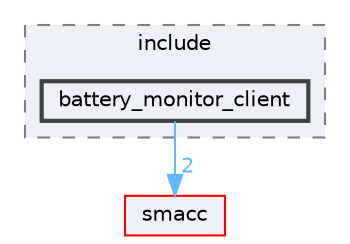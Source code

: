 digraph "smacc_client_library/battery_monitor_client/include/battery_monitor_client"
{
 // LATEX_PDF_SIZE
  bgcolor="transparent";
  edge [fontname=Helvetica,fontsize=10,labelfontname=Helvetica,labelfontsize=10];
  node [fontname=Helvetica,fontsize=10,shape=box,height=0.2,width=0.4];
  compound=true
  subgraph clusterdir_306f6f901d59fcf0bbe7df7259301ad4 {
    graph [ bgcolor="#edf0f7", pencolor="grey50", label="include", fontname=Helvetica,fontsize=10 style="filled,dashed", URL="dir_306f6f901d59fcf0bbe7df7259301ad4.html",tooltip=""]
  dir_78a07bb51bc28e049e5a6bbbd3cec76d [label="battery_monitor_client", fillcolor="#edf0f7", color="grey25", style="filled,bold", URL="dir_78a07bb51bc28e049e5a6bbbd3cec76d.html",tooltip=""];
  }
  dir_6e3e4532ae0db906acb0c92fce514b9e [label="smacc", fillcolor="#edf0f7", color="red", style="filled", URL="dir_6e3e4532ae0db906acb0c92fce514b9e.html",tooltip=""];
  dir_78a07bb51bc28e049e5a6bbbd3cec76d->dir_6e3e4532ae0db906acb0c92fce514b9e [headlabel="2", labeldistance=1.5 headhref="dir_000005_000090.html" color="steelblue1" fontcolor="steelblue1"];
}
